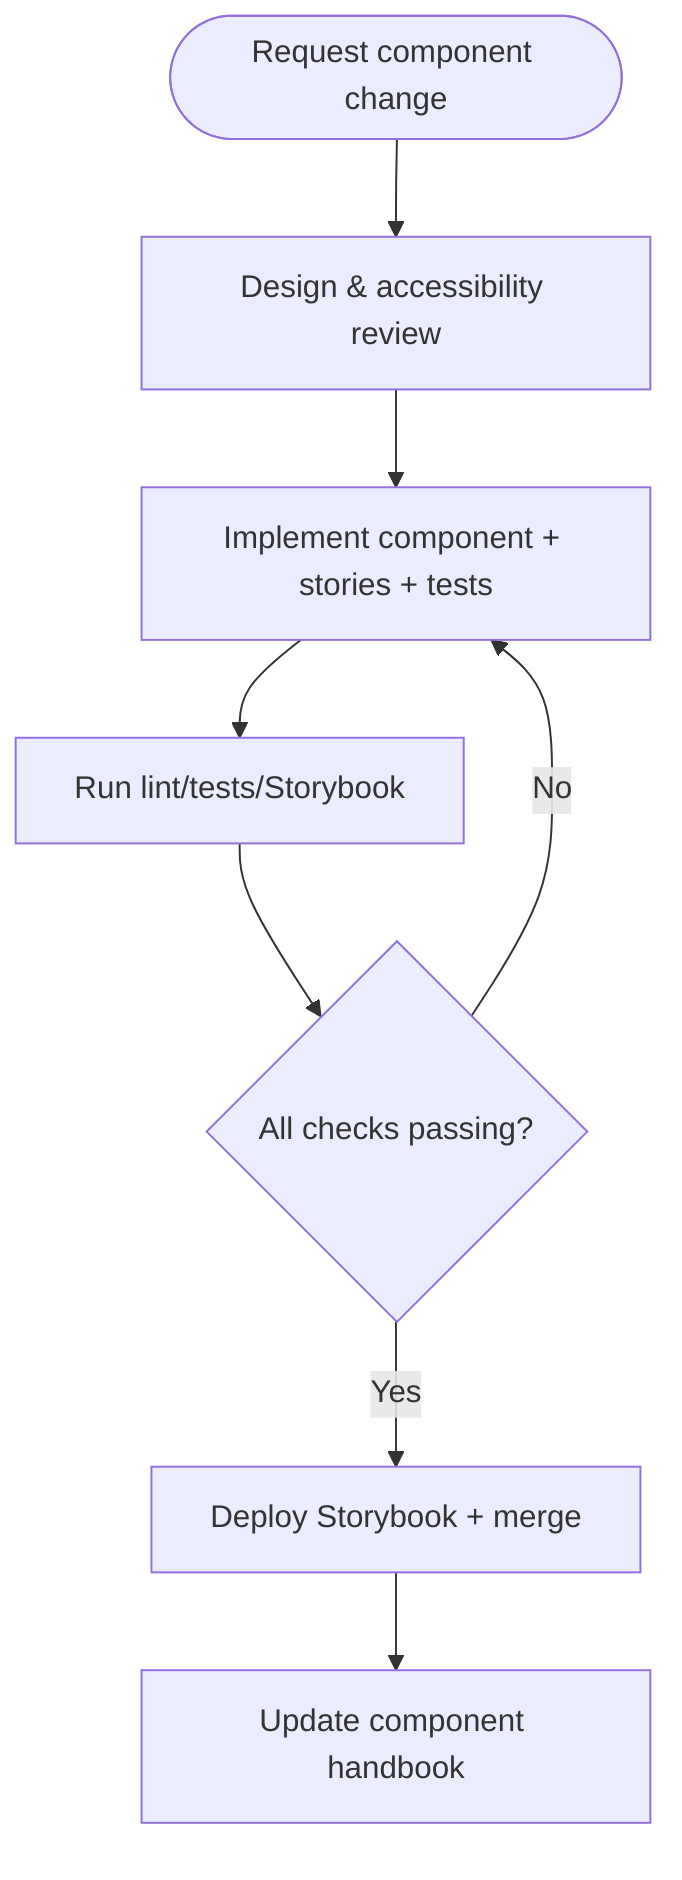 flowchart TD
    request([Request component change])
    designReview[Design & accessibility review]
    implement[Implement component + stories + tests]
    runChecks[Run lint/tests/Storybook]
    approve{All checks passing?}
    deploy[Deploy Storybook + merge]
    document[Update component handbook]
    request --> designReview --> implement --> runChecks --> approve
    approve -->|Yes| deploy --> document
    approve -->|No| implement
